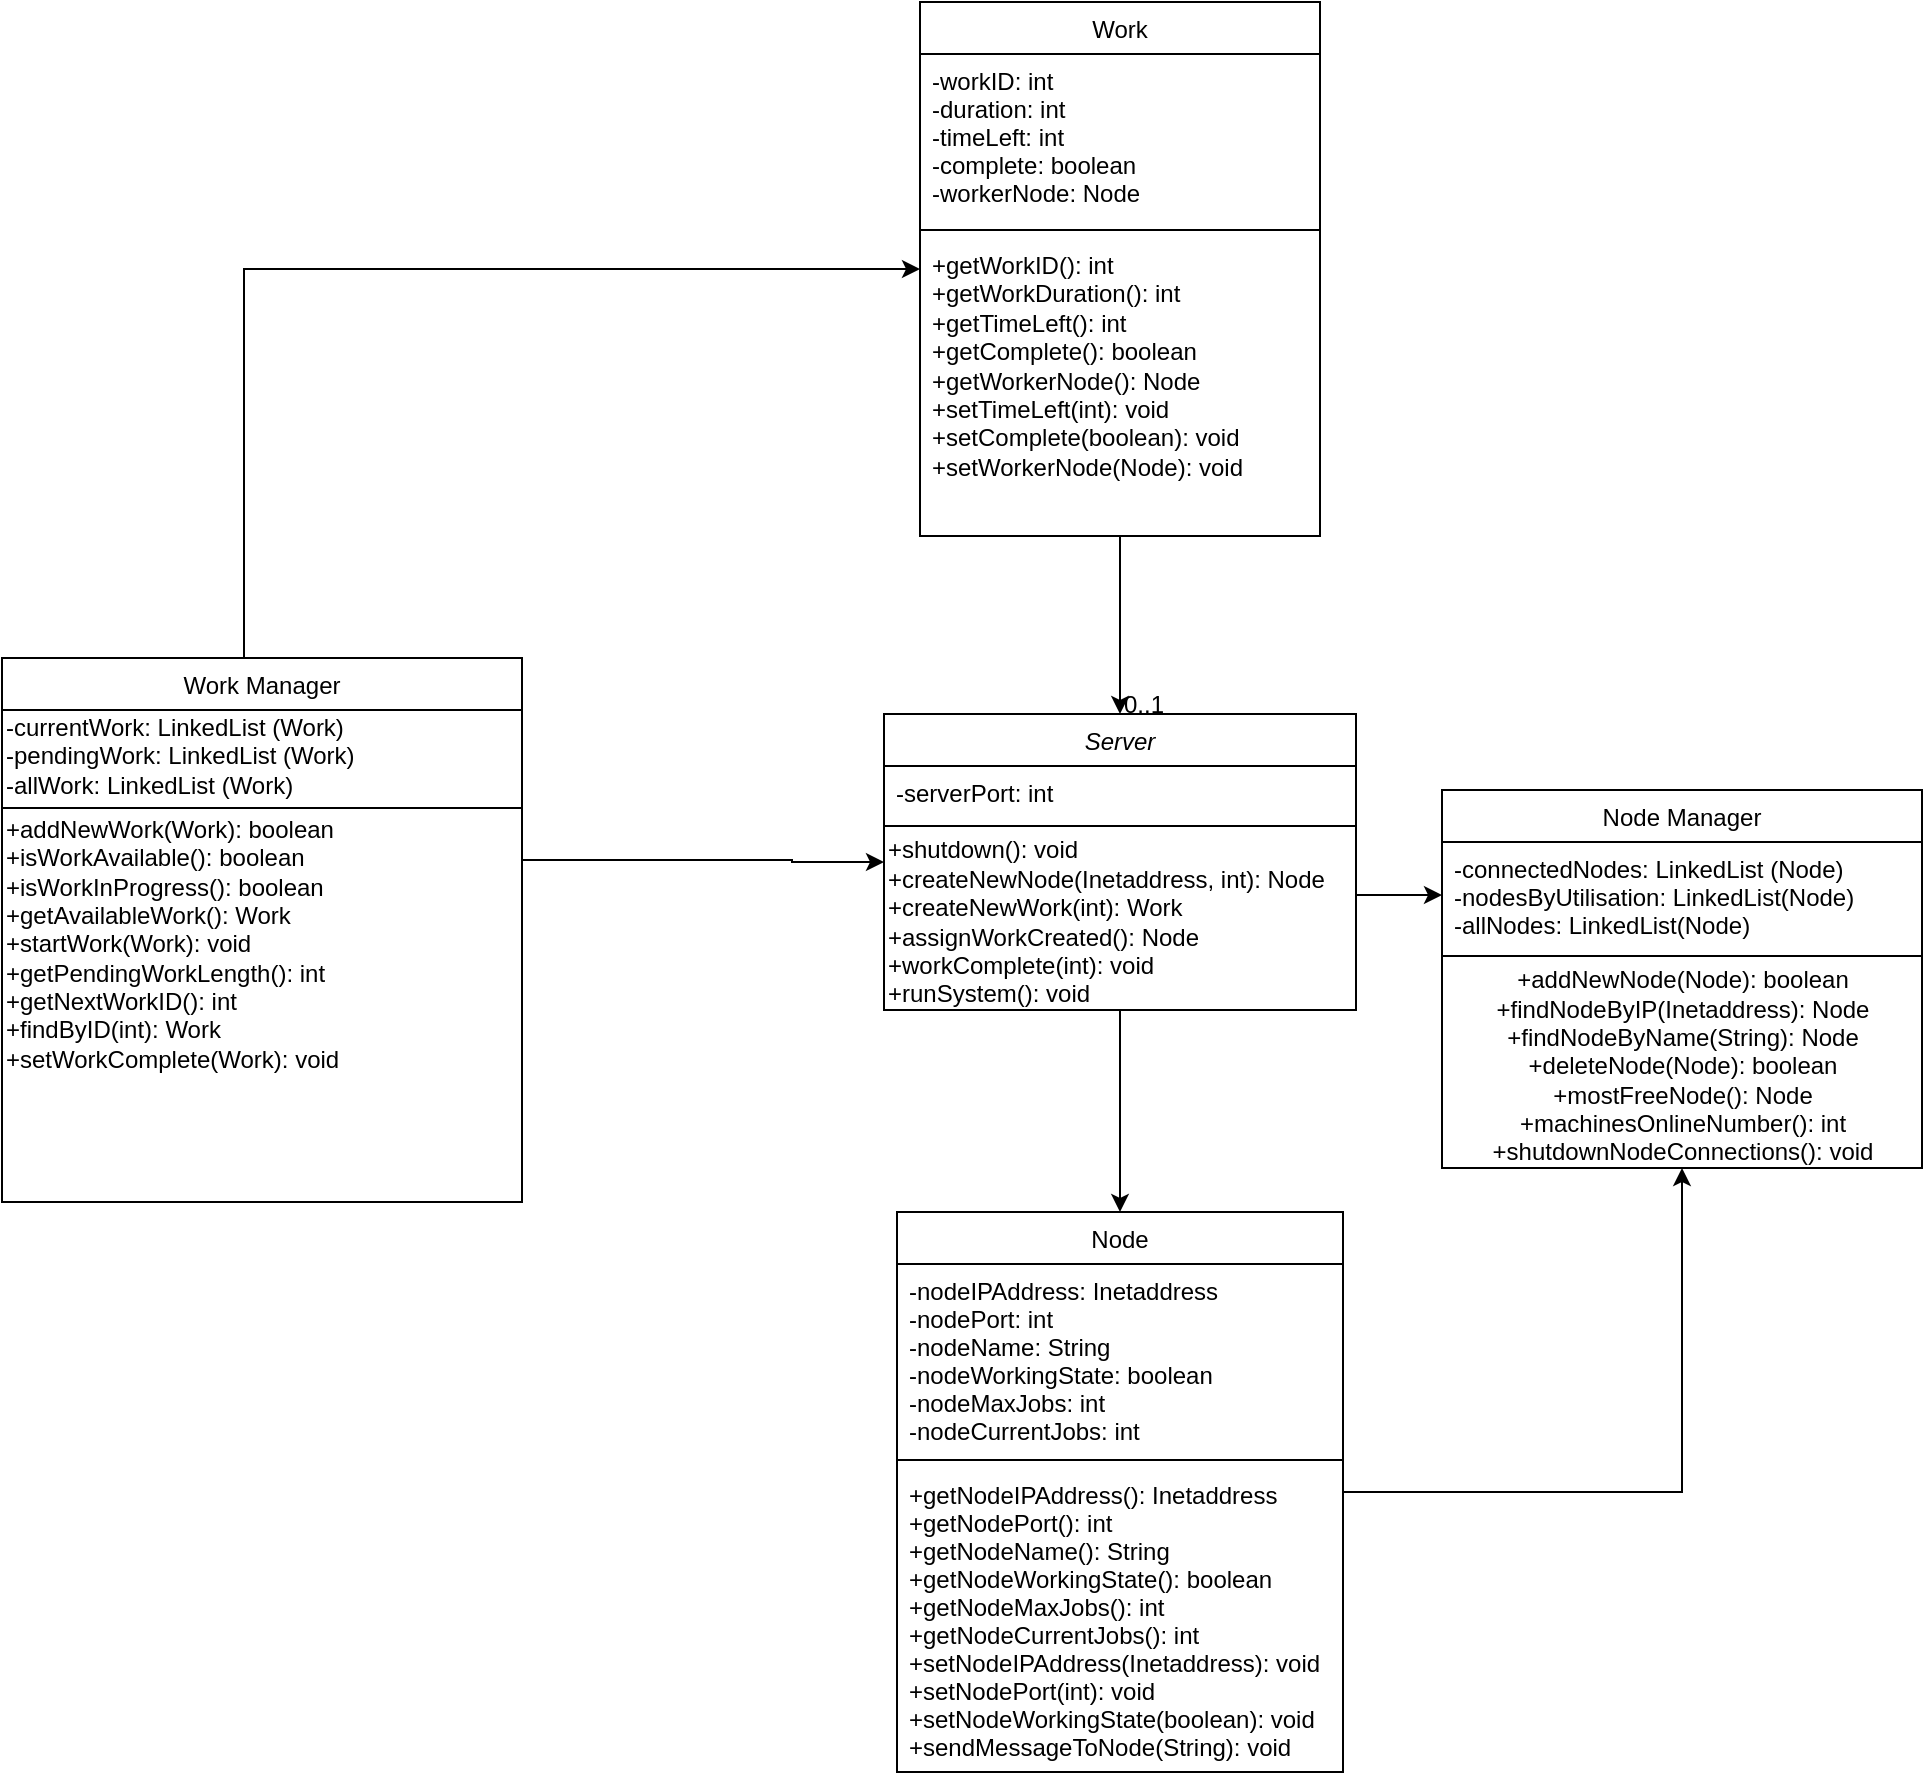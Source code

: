 <mxfile version="13.1.4" type="github">
  <diagram id="C5RBs43oDa-KdzZeNtuy" name="Page-1">
    <mxGraphModel dx="1478" dy="1536" grid="0" gridSize="10" guides="1" tooltips="1" connect="1" arrows="1" fold="1" page="1" pageScale="1" pageWidth="827" pageHeight="1169" background="none" math="0" shadow="0">
      <root>
        <mxCell id="WIyWlLk6GJQsqaUBKTNV-0" />
        <mxCell id="WIyWlLk6GJQsqaUBKTNV-1" parent="WIyWlLk6GJQsqaUBKTNV-0" />
        <mxCell id="zkfFHV4jXpPFQw0GAbJ--12" value="" style="endArrow=none;endSize=10;endFill=0;shadow=0;strokeWidth=1;rounded=0;edgeStyle=elbowEdgeStyle;elbow=vertical;startArrow=classic;startFill=1;" parent="WIyWlLk6GJQsqaUBKTNV-1" source="zkfFHV4jXpPFQw0GAbJ--6" target="zkfFHV4jXpPFQw0GAbJ--0" edge="1">
          <mxGeometry width="160" relative="1" as="geometry">
            <mxPoint x="200" y="203" as="sourcePoint" />
            <mxPoint x="200" y="203" as="targetPoint" />
          </mxGeometry>
        </mxCell>
        <mxCell id="zkfFHV4jXpPFQw0GAbJ--16" value="" style="endArrow=none;endSize=10;endFill=0;shadow=0;strokeWidth=1;rounded=0;edgeStyle=elbowEdgeStyle;elbow=vertical;exitX=0;exitY=0.5;exitDx=0;exitDy=0;startArrow=classic;startFill=1;" parent="WIyWlLk6GJQsqaUBKTNV-1" source="gJ4zgKYgHlegOCZk2puC-5" target="zkfFHV4jXpPFQw0GAbJ--0" edge="1">
          <mxGeometry width="160" relative="1" as="geometry">
            <mxPoint x="450" y="360" as="sourcePoint" />
            <mxPoint x="310" y="271" as="targetPoint" />
          </mxGeometry>
        </mxCell>
        <mxCell id="zkfFHV4jXpPFQw0GAbJ--26" value="" style="endArrow=none;shadow=0;strokeWidth=1;strokeColor=#000000;rounded=0;endFill=0;edgeStyle=elbowEdgeStyle;elbow=vertical;startArrow=classic;startFill=1;" parent="WIyWlLk6GJQsqaUBKTNV-1" source="zkfFHV4jXpPFQw0GAbJ--0" target="zkfFHV4jXpPFQw0GAbJ--17" edge="1">
          <mxGeometry x="0.5" y="41" relative="1" as="geometry">
            <mxPoint x="380" y="192" as="sourcePoint" />
            <mxPoint x="540" y="192" as="targetPoint" />
            <mxPoint x="-40" y="32" as="offset" />
          </mxGeometry>
        </mxCell>
        <mxCell id="zkfFHV4jXpPFQw0GAbJ--27" value="0..1" style="resizable=0;align=left;verticalAlign=bottom;labelBackgroundColor=none;fontSize=12;" parent="zkfFHV4jXpPFQw0GAbJ--26" connectable="0" vertex="1">
          <mxGeometry x="-1" relative="1" as="geometry">
            <mxPoint y="4" as="offset" />
          </mxGeometry>
        </mxCell>
        <mxCell id="gJ4zgKYgHlegOCZk2puC-13" style="edgeStyle=orthogonalEdgeStyle;rounded=0;orthogonalLoop=1;jettySize=auto;html=1;exitX=0;exitY=0.5;exitDx=0;exitDy=0;entryX=0.5;entryY=0;entryDx=0;entryDy=0;startArrow=classic;startFill=1;endArrow=none;endFill=0;" parent="WIyWlLk6GJQsqaUBKTNV-1" source="zkfFHV4jXpPFQw0GAbJ--17" target="gJ4zgKYgHlegOCZk2puC-7" edge="1">
          <mxGeometry relative="1" as="geometry">
            <Array as="points">
              <mxPoint x="-96" y="-109" />
            </Array>
          </mxGeometry>
        </mxCell>
        <mxCell id="gJ4zgKYgHlegOCZk2puC-18" value="" style="edgeStyle=orthogonalEdgeStyle;rounded=0;orthogonalLoop=1;jettySize=auto;html=1;startArrow=classic;startFill=1;endArrow=none;endFill=0;exitX=0;exitY=0.5;exitDx=0;exitDy=0;" parent="WIyWlLk6GJQsqaUBKTNV-1" source="zkfFHV4jXpPFQw0GAbJ--0" target="gJ4zgKYgHlegOCZk2puC-7" edge="1">
          <mxGeometry relative="1" as="geometry">
            <Array as="points">
              <mxPoint x="178" y="187" />
              <mxPoint x="178" y="186" />
            </Array>
            <mxPoint x="262" y="186" as="sourcePoint" />
          </mxGeometry>
        </mxCell>
        <mxCell id="zkfFHV4jXpPFQw0GAbJ--17" value="Work" style="swimlane;fontStyle=0;align=center;verticalAlign=top;childLayout=stackLayout;horizontal=1;startSize=26;horizontalStack=0;resizeParent=1;resizeLast=0;collapsible=1;marginBottom=0;rounded=0;shadow=0;strokeWidth=1;" parent="WIyWlLk6GJQsqaUBKTNV-1" vertex="1">
          <mxGeometry x="242" y="-243" width="200" height="267" as="geometry">
            <mxRectangle x="550" y="140" width="160" height="26" as="alternateBounds" />
          </mxGeometry>
        </mxCell>
        <mxCell id="zkfFHV4jXpPFQw0GAbJ--18" value="-workID: int&#xa;-duration: int&#xa;-timeLeft: int&#xa;-complete: boolean&#xa;-workerNode: Node&#xa;&#xa;" style="text;align=left;verticalAlign=top;spacingLeft=4;spacingRight=4;overflow=hidden;rotatable=0;points=[[0,0.5],[1,0.5]];portConstraint=eastwest;" parent="zkfFHV4jXpPFQw0GAbJ--17" vertex="1">
          <mxGeometry y="26" width="200" height="84" as="geometry" />
        </mxCell>
        <mxCell id="zkfFHV4jXpPFQw0GAbJ--23" value="" style="line;html=1;strokeWidth=1;align=left;verticalAlign=middle;spacingTop=-1;spacingLeft=3;spacingRight=3;rotatable=0;labelPosition=right;points=[];portConstraint=eastwest;" parent="zkfFHV4jXpPFQw0GAbJ--17" vertex="1">
          <mxGeometry y="110" width="200" height="8" as="geometry" />
        </mxCell>
        <mxCell id="zkfFHV4jXpPFQw0GAbJ--24" value="+getWorkID(): int&#xa;+getWorkDuration(): int&#xa;+getTimeLeft(): int&#xa;+getComplete(): boolean&#xa;+getWorkerNode(): Node&#xa;+setTimeLeft(int): void&#xa;+setComplete(boolean): void&#xa;+setWorkerNode(Node): void&#xa;" style="text;align=left;verticalAlign=top;spacingLeft=4;spacingRight=4;overflow=hidden;rotatable=0;points=[[0,0.5],[1,0.5]];portConstraint=eastwest;whiteSpace=wrap;" parent="zkfFHV4jXpPFQw0GAbJ--17" vertex="1">
          <mxGeometry y="118" width="200" height="132" as="geometry" />
        </mxCell>
        <mxCell id="gJ4zgKYgHlegOCZk2puC-12" style="edgeStyle=orthogonalEdgeStyle;rounded=0;orthogonalLoop=1;jettySize=auto;html=1;exitX=0.5;exitY=1;exitDx=0;exitDy=0;startArrow=classic;startFill=1;endArrow=none;endFill=0;" parent="WIyWlLk6GJQsqaUBKTNV-1" source="gJ4zgKYgHlegOCZk2puC-4" target="zkfFHV4jXpPFQw0GAbJ--6" edge="1">
          <mxGeometry relative="1" as="geometry">
            <Array as="points">
              <mxPoint x="623" y="502" />
            </Array>
          </mxGeometry>
        </mxCell>
        <mxCell id="gJ4zgKYgHlegOCZk2puC-4" value="Node Manager" style="swimlane;fontStyle=0;align=center;verticalAlign=top;childLayout=stackLayout;horizontal=1;startSize=26;horizontalStack=0;resizeParent=1;resizeLast=0;collapsible=1;marginBottom=0;rounded=0;shadow=0;strokeWidth=1;" parent="WIyWlLk6GJQsqaUBKTNV-1" vertex="1">
          <mxGeometry x="503" y="151" width="240" height="189" as="geometry">
            <mxRectangle x="340" y="380" width="170" height="26" as="alternateBounds" />
          </mxGeometry>
        </mxCell>
        <mxCell id="gJ4zgKYgHlegOCZk2puC-5" value="-connectedNodes: LinkedList (Node)&#xa;-nodesByUtilisation: LinkedList(Node)&#xa;-allNodes: LinkedList(Node)&#xa;" style="text;align=left;verticalAlign=top;spacingLeft=4;spacingRight=4;overflow=hidden;rotatable=0;points=[[0,0.5],[1,0.5]];portConstraint=eastwest;" parent="gJ4zgKYgHlegOCZk2puC-4" vertex="1">
          <mxGeometry y="26" width="240" height="53" as="geometry" />
        </mxCell>
        <mxCell id="gJ4zgKYgHlegOCZk2puC-6" value="" style="line;html=1;strokeWidth=1;align=left;verticalAlign=middle;spacingTop=-1;spacingLeft=3;spacingRight=3;rotatable=0;labelPosition=right;points=[];portConstraint=eastwest;" parent="gJ4zgKYgHlegOCZk2puC-4" vertex="1">
          <mxGeometry y="79" width="240" height="8" as="geometry" />
        </mxCell>
        <mxCell id="gJ4zgKYgHlegOCZk2puC-21" value="&lt;div&gt;+addNewNode(Node): boolean&lt;/div&gt;&lt;div&gt;+findNodeByIP(Inetaddress): Node&lt;/div&gt;&lt;div&gt;+findNodeByName(String): Node&lt;/div&gt;&lt;div&gt;+deleteNode(Node): boolean&lt;/div&gt;&lt;div&gt;+mostFreeNode(): Node&lt;/div&gt;&lt;div&gt;+machinesOnlineNumber(): int&lt;/div&gt;&lt;div&gt;+shutdownNodeConnections(): void&lt;br&gt;&lt;/div&gt;" style="text;html=1;align=center;verticalAlign=middle;resizable=0;points=[];autosize=1;" parent="gJ4zgKYgHlegOCZk2puC-4" vertex="1">
          <mxGeometry y="87" width="240" height="102" as="geometry" />
        </mxCell>
        <mxCell id="zkfFHV4jXpPFQw0GAbJ--6" value="Node" style="swimlane;fontStyle=0;align=center;verticalAlign=top;childLayout=stackLayout;horizontal=1;startSize=26;horizontalStack=0;resizeParent=1;resizeLast=0;collapsible=1;marginBottom=0;rounded=0;shadow=0;strokeWidth=1;" parent="WIyWlLk6GJQsqaUBKTNV-1" vertex="1">
          <mxGeometry x="230.5" y="362" width="223" height="280" as="geometry">
            <mxRectangle x="130" y="380" width="160" height="26" as="alternateBounds" />
          </mxGeometry>
        </mxCell>
        <mxCell id="zkfFHV4jXpPFQw0GAbJ--7" value="-nodeIPAddress: Inetaddress&#xa;-nodePort: int&#xa;-nodeName: String&#xa;-nodeWorkingState: boolean&#xa;-nodeMaxJobs: int&#xa;-nodeCurrentJobs: int&#xa;&#xa;" style="text;align=left;verticalAlign=top;spacingLeft=4;spacingRight=4;overflow=hidden;rotatable=0;points=[[0,0.5],[1,0.5]];portConstraint=eastwest;" parent="zkfFHV4jXpPFQw0GAbJ--6" vertex="1">
          <mxGeometry y="26" width="223" height="94" as="geometry" />
        </mxCell>
        <mxCell id="zkfFHV4jXpPFQw0GAbJ--9" value="" style="line;html=1;strokeWidth=1;align=left;verticalAlign=middle;spacingTop=-1;spacingLeft=3;spacingRight=3;rotatable=0;labelPosition=right;points=[];portConstraint=eastwest;" parent="zkfFHV4jXpPFQw0GAbJ--6" vertex="1">
          <mxGeometry y="120" width="223" height="8" as="geometry" />
        </mxCell>
        <mxCell id="zkfFHV4jXpPFQw0GAbJ--10" value="+getNodeIPAddress(): Inetaddress&#xa;+getNodePort(): int&#xa;+getNodeName(): String&#xa;+getNodeWorkingState(): boolean&#xa;+getNodeMaxJobs(): int&#xa;+getNodeCurrentJobs(): int&#xa;+setNodeIPAddress(Inetaddress): void&#xa;+setNodePort(int): void&#xa;+setNodeWorkingState(boolean): void&#xa;+sendMessageToNode(String): void&#xa;&#xa; " style="text;align=left;verticalAlign=top;spacingLeft=4;spacingRight=4;overflow=hidden;rotatable=0;points=[[0,0.5],[1,0.5]];portConstraint=eastwest;fontStyle=0" parent="zkfFHV4jXpPFQw0GAbJ--6" vertex="1">
          <mxGeometry y="128" width="223" height="152" as="geometry" />
        </mxCell>
        <mxCell id="zkfFHV4jXpPFQw0GAbJ--0" value="Server" style="swimlane;fontStyle=2;align=center;verticalAlign=top;childLayout=stackLayout;horizontal=1;startSize=26;horizontalStack=0;resizeParent=1;resizeLast=0;collapsible=1;marginBottom=0;rounded=0;shadow=0;strokeWidth=1;" parent="WIyWlLk6GJQsqaUBKTNV-1" vertex="1">
          <mxGeometry x="224" y="113" width="236" height="148" as="geometry">
            <mxRectangle x="230" y="140" width="160" height="26" as="alternateBounds" />
          </mxGeometry>
        </mxCell>
        <mxCell id="zkfFHV4jXpPFQw0GAbJ--1" value="-serverPort: int" style="text;align=left;verticalAlign=top;spacingLeft=4;spacingRight=4;overflow=hidden;rotatable=0;points=[[0,0.5],[1,0.5]];portConstraint=eastwest;" parent="zkfFHV4jXpPFQw0GAbJ--0" vertex="1">
          <mxGeometry y="26" width="236" height="26" as="geometry" />
        </mxCell>
        <mxCell id="zkfFHV4jXpPFQw0GAbJ--4" value="" style="line;html=1;strokeWidth=1;align=left;verticalAlign=middle;spacingTop=-1;spacingLeft=3;spacingRight=3;rotatable=0;labelPosition=right;points=[];portConstraint=eastwest;" parent="zkfFHV4jXpPFQw0GAbJ--0" vertex="1">
          <mxGeometry y="52" width="236" height="8" as="geometry" />
        </mxCell>
        <mxCell id="gJ4zgKYgHlegOCZk2puC-19" value="&lt;div&gt;+shutdown(): void&lt;/div&gt;&lt;div&gt;+createNewNode(Inetaddress, int): Node&lt;/div&gt;&lt;div&gt;+createNewWork(int): Work&lt;/div&gt;&lt;div&gt;+assignWorkCreated(): Node&lt;/div&gt;&lt;div&gt;+workComplete(int): void&lt;/div&gt;&lt;div&gt;+runSystem(): void &lt;br&gt;&lt;/div&gt;" style="text;html=1;align=left;verticalAlign=middle;resizable=0;points=[];autosize=1;" parent="zkfFHV4jXpPFQw0GAbJ--0" vertex="1">
          <mxGeometry y="60" width="236" height="88" as="geometry" />
        </mxCell>
        <mxCell id="gJ4zgKYgHlegOCZk2puC-7" value="Work Manager" style="swimlane;fontStyle=0;align=center;verticalAlign=top;childLayout=stackLayout;horizontal=1;startSize=26;horizontalStack=0;resizeParent=1;resizeLast=0;collapsible=1;marginBottom=0;rounded=0;shadow=0;strokeWidth=1;" parent="WIyWlLk6GJQsqaUBKTNV-1" vertex="1">
          <mxGeometry x="-217" y="85" width="260" height="272" as="geometry">
            <mxRectangle x="340" y="380" width="170" height="26" as="alternateBounds" />
          </mxGeometry>
        </mxCell>
        <mxCell id="gJ4zgKYgHlegOCZk2puC-20" value="&lt;div align=&quot;left&quot;&gt;-currentWork: LinkedList (Work)&lt;br&gt;-pendingWork: LinkedList (Work)&lt;br&gt;-allWork: LinkedList (Work)&lt;/div&gt;" style="text;html=1;align=left;verticalAlign=middle;resizable=0;points=[];autosize=1;" parent="gJ4zgKYgHlegOCZk2puC-7" vertex="1">
          <mxGeometry y="26" width="260" height="46" as="geometry" />
        </mxCell>
        <mxCell id="gJ4zgKYgHlegOCZk2puC-9" value="" style="line;html=1;strokeWidth=1;align=left;verticalAlign=middle;spacingTop=-1;spacingLeft=3;spacingRight=3;rotatable=0;labelPosition=right;points=[];portConstraint=eastwest;" parent="gJ4zgKYgHlegOCZk2puC-7" vertex="1">
          <mxGeometry y="72" width="260" height="6" as="geometry" />
        </mxCell>
        <mxCell id="gJ4zgKYgHlegOCZk2puC-11" value="&lt;div&gt;+addNewWork(Work): boolean&lt;/div&gt;&lt;div&gt;+isWorkAvailable(): boolean&lt;/div&gt;&lt;div&gt;+isWorkInProgress(): boolean&lt;/div&gt;&lt;div&gt;+getAvailableWork(): Work&lt;/div&gt;&lt;div&gt;+startWork(Work): void&lt;/div&gt;&lt;div&gt;+getPendingWorkLength(): int&lt;/div&gt;&lt;div&gt;+getNextWorkID(): int&lt;/div&gt;&lt;div&gt;+findByID(int): Work&lt;/div&gt;&lt;div&gt;+setWorkComplete(Work): void&lt;br&gt;&lt;/div&gt;" style="text;html=1;align=left;verticalAlign=middle;resizable=0;points=[];autosize=1;" parent="gJ4zgKYgHlegOCZk2puC-7" vertex="1">
          <mxGeometry y="78" width="260" height="130" as="geometry" />
        </mxCell>
      </root>
    </mxGraphModel>
  </diagram>
</mxfile>

